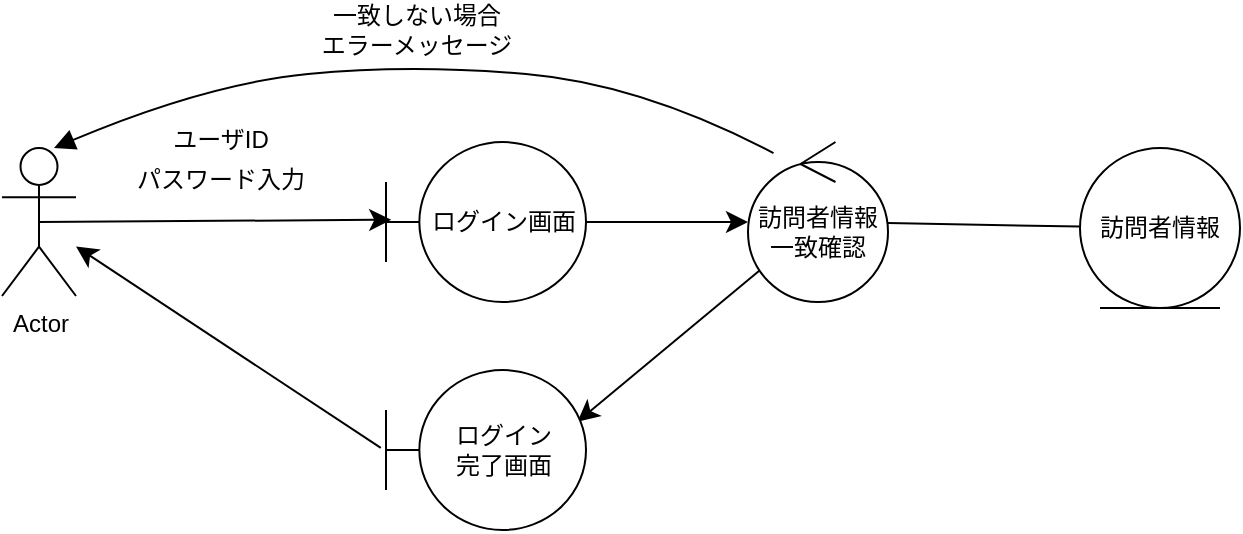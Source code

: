 <mxfile version="28.2.1">
  <diagram name="ページ1" id="sK2qduj-h305asDX92Np">
    <mxGraphModel dx="751" dy="457" grid="0" gridSize="10" guides="1" tooltips="1" connect="1" arrows="1" fold="1" page="0" pageScale="1" pageWidth="827" pageHeight="1169" math="0" shadow="0">
      <root>
        <mxCell id="0" />
        <mxCell id="1" parent="0" />
        <mxCell id="s3VlWv3Hlvv5cXVWD9g--1" value="Actor" style="shape=umlActor;verticalLabelPosition=bottom;verticalAlign=top;html=1;" vertex="1" parent="1">
          <mxGeometry x="105" y="167" width="37" height="74" as="geometry" />
        </mxCell>
        <mxCell id="s3VlWv3Hlvv5cXVWD9g--6" value="" style="edgeStyle=none;curved=1;rounded=0;orthogonalLoop=1;jettySize=auto;html=1;fontSize=12;startSize=8;endSize=8;" edge="1" parent="1" source="s3VlWv3Hlvv5cXVWD9g--2" target="s3VlWv3Hlvv5cXVWD9g--5">
          <mxGeometry relative="1" as="geometry" />
        </mxCell>
        <mxCell id="s3VlWv3Hlvv5cXVWD9g--2" value="ログイン画面" style="shape=umlBoundary;whiteSpace=wrap;html=1;" vertex="1" parent="1">
          <mxGeometry x="297" y="164" width="100" height="80" as="geometry" />
        </mxCell>
        <mxCell id="s3VlWv3Hlvv5cXVWD9g--4" style="edgeStyle=none;curved=1;rounded=0;orthogonalLoop=1;jettySize=auto;html=1;exitX=0.5;exitY=0.5;exitDx=0;exitDy=0;exitPerimeter=0;entryX=0.026;entryY=0.486;entryDx=0;entryDy=0;entryPerimeter=0;fontSize=12;startSize=8;endSize=8;" edge="1" parent="1" source="s3VlWv3Hlvv5cXVWD9g--1" target="s3VlWv3Hlvv5cXVWD9g--2">
          <mxGeometry relative="1" as="geometry" />
        </mxCell>
        <mxCell id="s3VlWv3Hlvv5cXVWD9g--12" value="" style="edgeStyle=none;curved=1;rounded=0;orthogonalLoop=1;jettySize=auto;html=1;fontSize=12;startSize=8;endSize=8;entryX=0.957;entryY=0.324;entryDx=0;entryDy=0;entryPerimeter=0;" edge="1" parent="1" source="s3VlWv3Hlvv5cXVWD9g--5" target="s3VlWv3Hlvv5cXVWD9g--7">
          <mxGeometry relative="1" as="geometry">
            <mxPoint x="513" y="374" as="targetPoint" />
          </mxGeometry>
        </mxCell>
        <mxCell id="s3VlWv3Hlvv5cXVWD9g--14" value="" style="edgeStyle=none;curved=1;rounded=0;orthogonalLoop=1;jettySize=auto;html=1;fontSize=12;startSize=8;endSize=8;endArrow=none;endFill=0;" edge="1" parent="1" source="s3VlWv3Hlvv5cXVWD9g--5" target="s3VlWv3Hlvv5cXVWD9g--13">
          <mxGeometry relative="1" as="geometry" />
        </mxCell>
        <mxCell id="s3VlWv3Hlvv5cXVWD9g--5" value="訪問者情報一致確認" style="ellipse;shape=umlControl;whiteSpace=wrap;html=1;" vertex="1" parent="1">
          <mxGeometry x="478" y="164" width="70" height="80" as="geometry" />
        </mxCell>
        <mxCell id="s3VlWv3Hlvv5cXVWD9g--16" value="" style="edgeStyle=none;curved=1;rounded=0;orthogonalLoop=1;jettySize=auto;html=1;fontSize=12;startSize=8;endSize=8;exitX=-0.026;exitY=0.487;exitDx=0;exitDy=0;exitPerimeter=0;" edge="1" parent="1" source="s3VlWv3Hlvv5cXVWD9g--7" target="s3VlWv3Hlvv5cXVWD9g--1">
          <mxGeometry relative="1" as="geometry">
            <mxPoint x="187" y="318" as="targetPoint" />
          </mxGeometry>
        </mxCell>
        <mxCell id="s3VlWv3Hlvv5cXVWD9g--7" value="ログイン&lt;br&gt;完了画面" style="shape=umlBoundary;whiteSpace=wrap;html=1;" vertex="1" parent="1">
          <mxGeometry x="297" y="278" width="100" height="80" as="geometry" />
        </mxCell>
        <mxCell id="s3VlWv3Hlvv5cXVWD9g--8" value="&lt;font style=&quot;font-size: 12px;&quot;&gt;ユーザID&lt;br&gt;パスワード入力&lt;/font&gt;" style="text;html=1;align=center;verticalAlign=middle;resizable=0;points=[];autosize=1;strokeColor=none;fillColor=none;fontSize=16;" vertex="1" parent="1">
          <mxGeometry x="163" y="146" width="102" height="50" as="geometry" />
        </mxCell>
        <mxCell id="s3VlWv3Hlvv5cXVWD9g--13" value="訪問者情報" style="ellipse;shape=umlEntity;whiteSpace=wrap;html=1;" vertex="1" parent="1">
          <mxGeometry x="644" y="167" width="80" height="80" as="geometry" />
        </mxCell>
        <mxCell id="s3VlWv3Hlvv5cXVWD9g--17" value="一致しない場合&lt;br&gt;エラーメッセージ" style="html=1;verticalAlign=bottom;endArrow=block;curved=1;rounded=0;fontSize=12;startSize=8;endSize=8;exitX=0.207;exitY=0.194;exitDx=0;exitDy=0;exitPerimeter=0;" edge="1" parent="1">
          <mxGeometry width="80" relative="1" as="geometry">
            <mxPoint x="490.74" y="169.52" as="sourcePoint" />
            <mxPoint x="131" y="167" as="targetPoint" />
            <Array as="points">
              <mxPoint x="425" y="135" />
              <mxPoint x="309" y="125" />
              <mxPoint x="207" y="135" />
            </Array>
          </mxGeometry>
        </mxCell>
      </root>
    </mxGraphModel>
  </diagram>
</mxfile>
